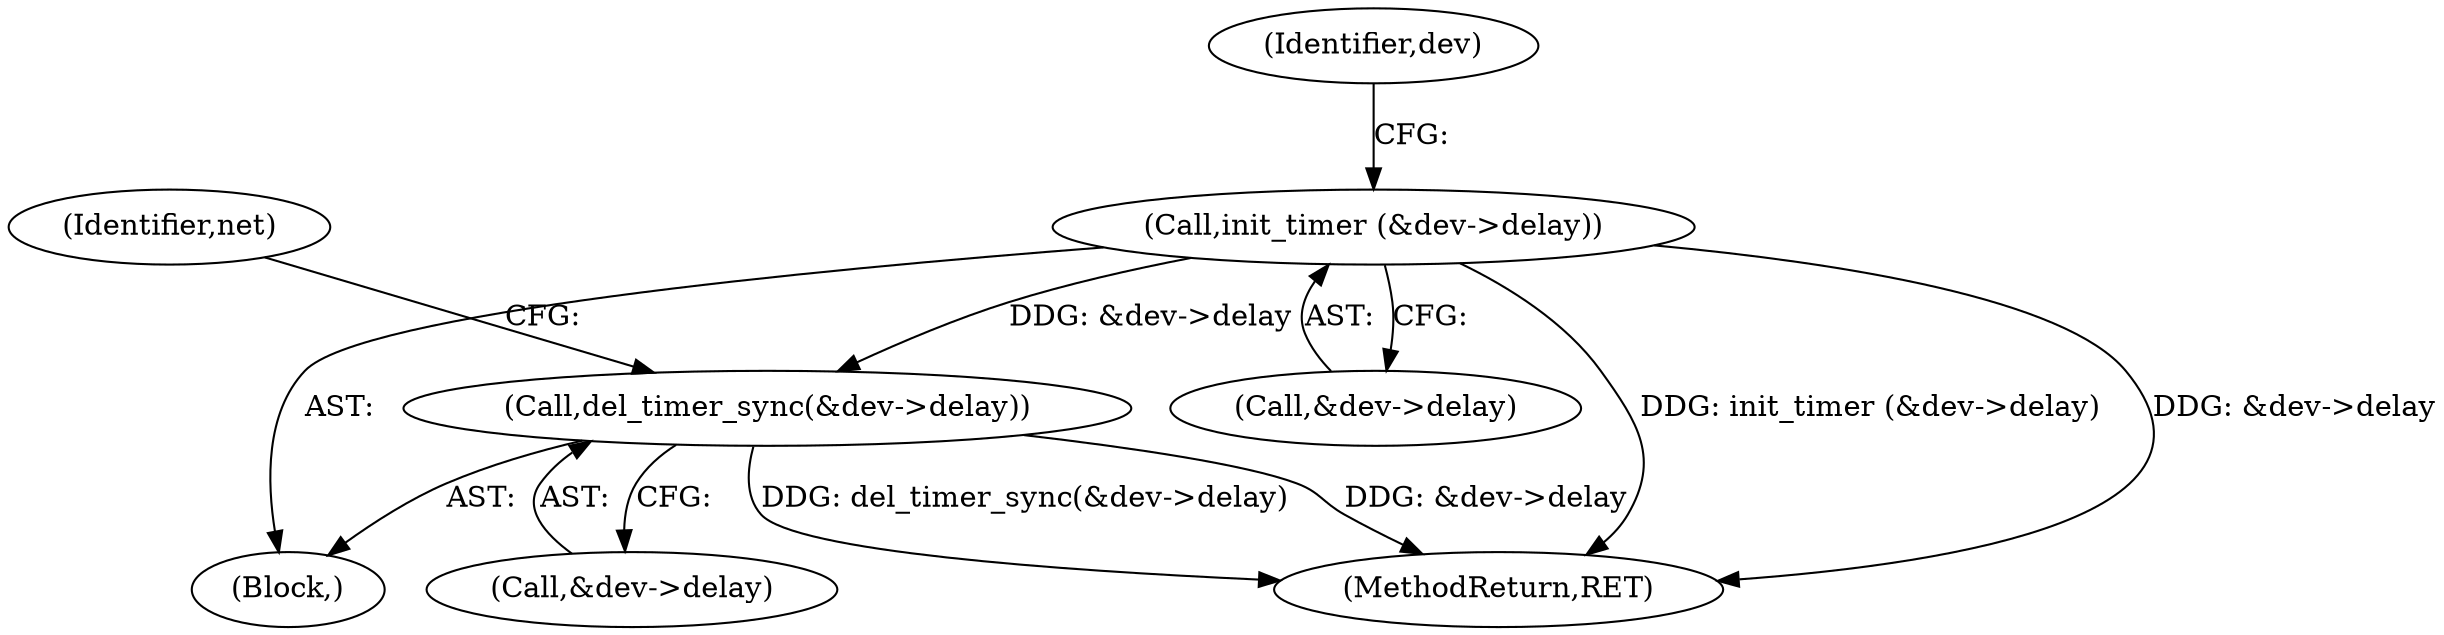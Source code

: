 digraph "0_linux_1666984c8625b3db19a9abc298931d35ab7bc64b@pointer" {
"1000752" [label="(Call,del_timer_sync(&dev->delay))"];
"1000308" [label="(Call,init_timer (&dev->delay))"];
"1000316" [label="(Identifier,dev)"];
"1000753" [label="(Call,&dev->delay)"];
"1000113" [label="(Block,)"];
"1000758" [label="(Identifier,net)"];
"1000308" [label="(Call,init_timer (&dev->delay))"];
"1000762" [label="(MethodReturn,RET)"];
"1000309" [label="(Call,&dev->delay)"];
"1000752" [label="(Call,del_timer_sync(&dev->delay))"];
"1000752" -> "1000113"  [label="AST: "];
"1000752" -> "1000753"  [label="CFG: "];
"1000753" -> "1000752"  [label="AST: "];
"1000758" -> "1000752"  [label="CFG: "];
"1000752" -> "1000762"  [label="DDG: &dev->delay"];
"1000752" -> "1000762"  [label="DDG: del_timer_sync(&dev->delay)"];
"1000308" -> "1000752"  [label="DDG: &dev->delay"];
"1000308" -> "1000113"  [label="AST: "];
"1000308" -> "1000309"  [label="CFG: "];
"1000309" -> "1000308"  [label="AST: "];
"1000316" -> "1000308"  [label="CFG: "];
"1000308" -> "1000762"  [label="DDG: &dev->delay"];
"1000308" -> "1000762"  [label="DDG: init_timer (&dev->delay)"];
}
